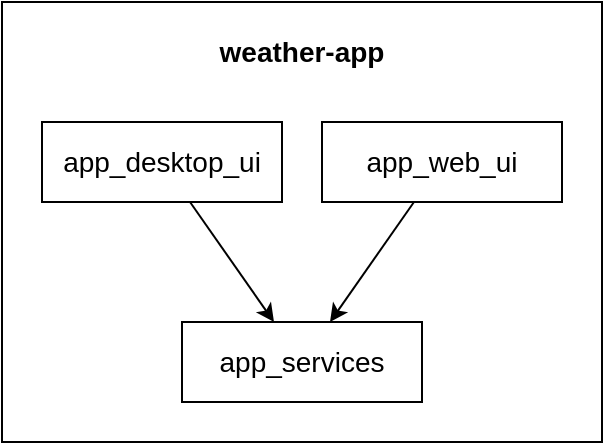 <mxfile version="16.1.2" type="device"><diagram id="sdToVVjkrfFW5BcpdHqE" name="Page-1"><mxGraphModel dx="630" dy="494" grid="1" gridSize="10" guides="1" tooltips="1" connect="1" arrows="1" fold="1" page="1" pageScale="1" pageWidth="850" pageHeight="1100" math="0" shadow="0"><root><mxCell id="0"/><mxCell id="1" parent="0"/><mxCell id="oJVDbTJQLSYS_nLk_Myg-1" value="" style="rounded=0;whiteSpace=wrap;html=1;" vertex="1" parent="1"><mxGeometry x="120" y="80" width="300" height="220" as="geometry"/></mxCell><mxCell id="oJVDbTJQLSYS_nLk_Myg-2" value="&lt;font style=&quot;font-size: 14px&quot;&gt;app_services&lt;/font&gt;" style="rounded=0;whiteSpace=wrap;html=1;" vertex="1" parent="1"><mxGeometry x="210" y="240" width="120" height="40" as="geometry"/></mxCell><mxCell id="oJVDbTJQLSYS_nLk_Myg-3" value="&lt;font style=&quot;font-size: 14px&quot;&gt;app_desktop_ui&lt;/font&gt;" style="rounded=0;whiteSpace=wrap;html=1;" vertex="1" parent="1"><mxGeometry x="140" y="140" width="120" height="40" as="geometry"/></mxCell><mxCell id="oJVDbTJQLSYS_nLk_Myg-4" value="&lt;font style=&quot;font-size: 14px&quot;&gt;app_web_ui&lt;/font&gt;" style="rounded=0;whiteSpace=wrap;html=1;" vertex="1" parent="1"><mxGeometry x="280" y="140" width="120" height="40" as="geometry"/></mxCell><mxCell id="oJVDbTJQLSYS_nLk_Myg-5" value="" style="endArrow=classic;html=1;rounded=0;fontSize=14;" edge="1" parent="1" source="oJVDbTJQLSYS_nLk_Myg-3" target="oJVDbTJQLSYS_nLk_Myg-2"><mxGeometry width="50" height="50" relative="1" as="geometry"><mxPoint x="400" y="270" as="sourcePoint"/><mxPoint x="450" y="220" as="targetPoint"/></mxGeometry></mxCell><mxCell id="oJVDbTJQLSYS_nLk_Myg-6" value="" style="endArrow=classic;html=1;rounded=0;fontSize=14;" edge="1" parent="1" source="oJVDbTJQLSYS_nLk_Myg-4" target="oJVDbTJQLSYS_nLk_Myg-2"><mxGeometry width="50" height="50" relative="1" as="geometry"><mxPoint x="246" y="190" as="sourcePoint"/><mxPoint x="294" y="250" as="targetPoint"/></mxGeometry></mxCell><mxCell id="oJVDbTJQLSYS_nLk_Myg-7" value="&lt;b&gt;weather-app&lt;/b&gt;" style="text;html=1;strokeColor=none;fillColor=none;align=center;verticalAlign=middle;whiteSpace=wrap;rounded=0;fontSize=14;" vertex="1" parent="1"><mxGeometry x="225" y="90" width="90" height="30" as="geometry"/></mxCell></root></mxGraphModel></diagram></mxfile>